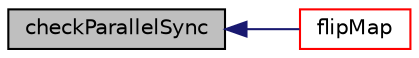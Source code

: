 digraph "checkParallelSync"
{
  bgcolor="transparent";
  edge [fontname="Helvetica",fontsize="10",labelfontname="Helvetica",labelfontsize="10"];
  node [fontname="Helvetica",fontsize="10",shape=record];
  rankdir="LR";
  Node1 [label="checkParallelSync",height=0.2,width=0.4,color="black", fillcolor="grey75", style="filled", fontcolor="black"];
  Node1 -> Node2 [dir="back",color="midnightblue",fontsize="10",style="solid",fontname="Helvetica"];
  Node2 [label="flipMap",height=0.2,width=0.4,color="red",URL="$a00740.html#ae010e9aa1fb7b930973122f73b998498",tooltip="Return face flip map. "];
}
